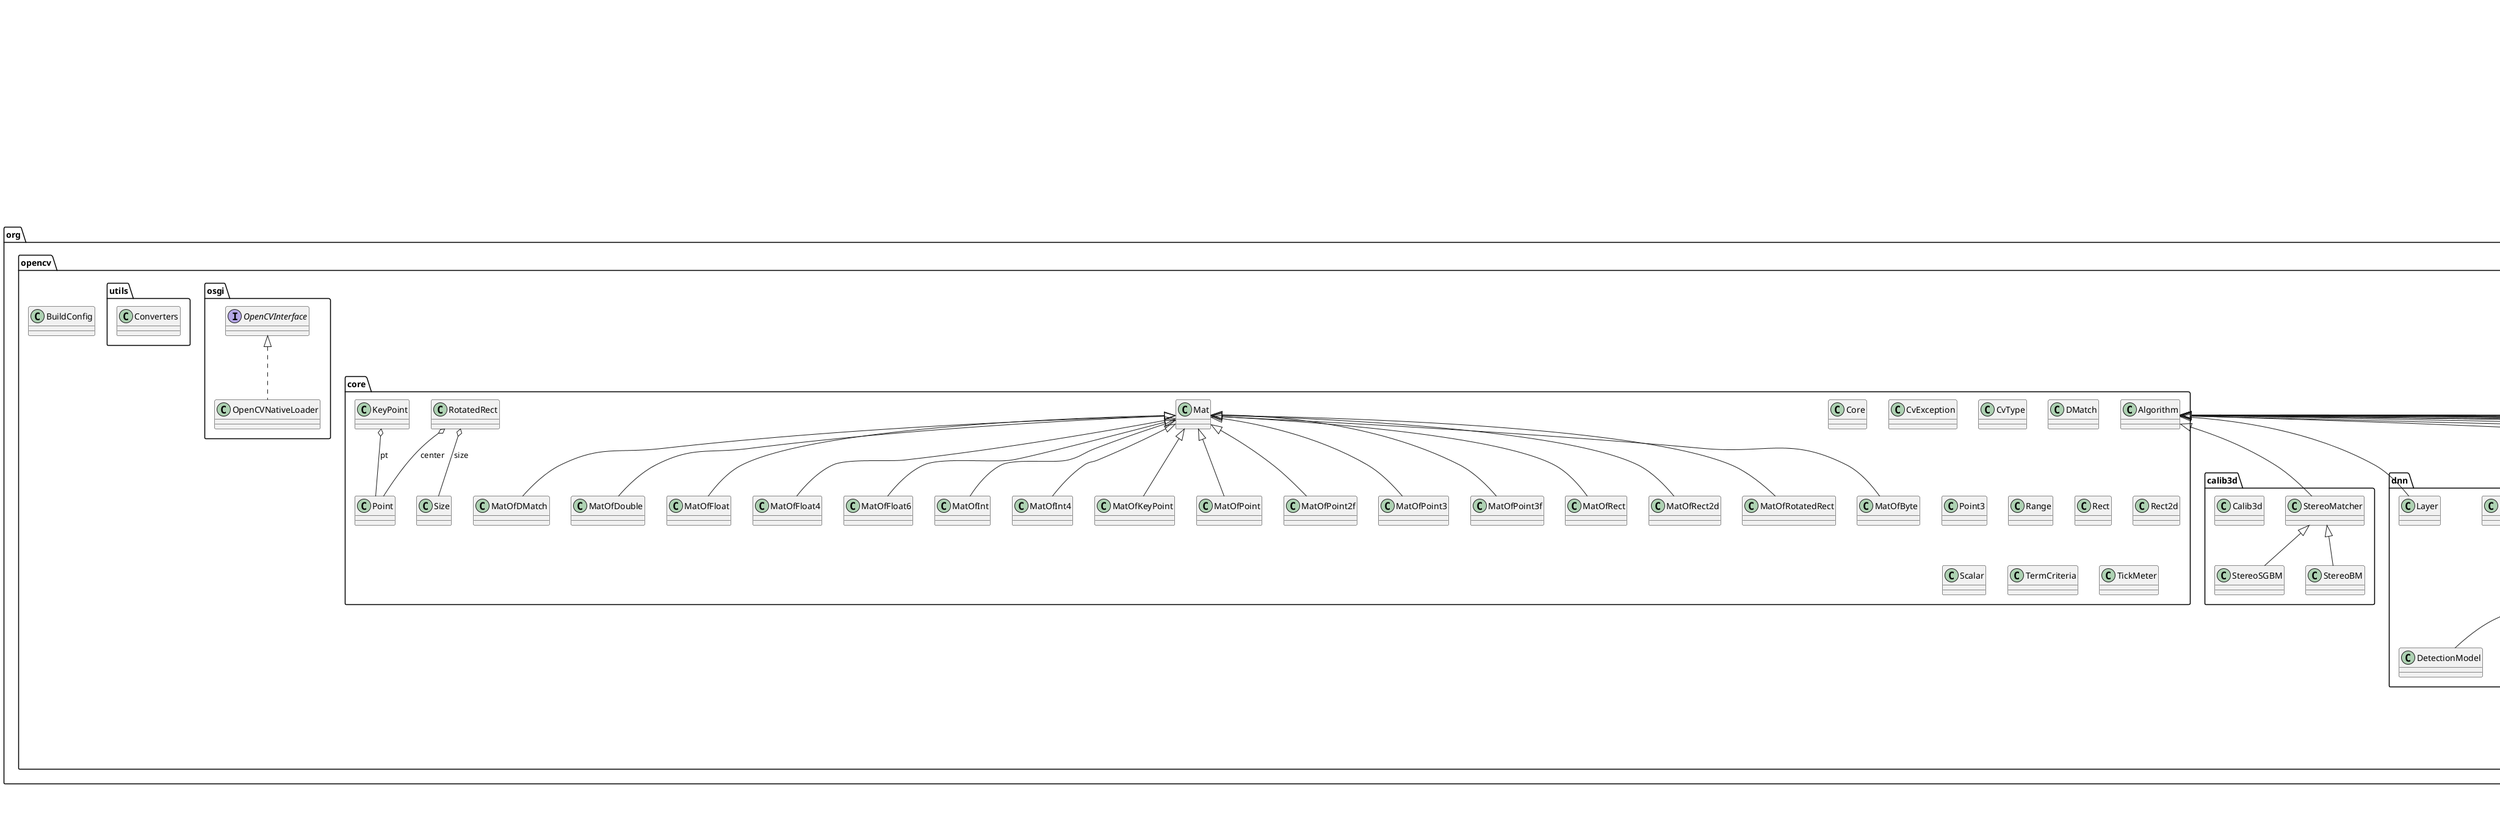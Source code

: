 @startuml

title __OPENCV's Class Diagram__\n

  namespace org.opencv {
    class org.opencv.BuildConfig {
    }
  }
  

  namespace org.opencv {
    namespace android {
      class org.opencv.android.AsyncServiceHelper {
      }
    }
  }
  

  namespace org.opencv {
    namespace android {
      abstract class org.opencv.android.BaseLoaderCallback {
      }
    }
  }
  

  namespace org.opencv {
    namespace android {
      class org.opencv.android.Camera2Renderer {
      }
    }
  }
  

  namespace org.opencv {
    namespace android {
      class org.opencv.android.CameraActivity {
      }
    }
  }
  

  namespace org.opencv {
    namespace android {
      abstract class org.opencv.android.CameraBridgeViewBase {
      }
    }
  }
  

  namespace org.opencv {
    namespace android {
      abstract class org.opencv.android.CameraGLRendererBase {
      }
    }
  }
  

  namespace org.opencv {
    namespace android {
      class org.opencv.android.CameraGLSurfaceView {
      }
    }
  }
  

  namespace org.opencv {
    namespace android {
      class org.opencv.android.CameraRenderer {
      }
    }
  }
  

  namespace org.opencv {
    namespace android {
      class org.opencv.android.FpsMeter {
      }
    }
  }
  

  namespace org.opencv {
    namespace android {
      interface org.opencv.android.InstallCallbackInterface {
      }
    }
  }
  

  namespace org.opencv {
    namespace android {
      class org.opencv.android.JavaCamera2View {
      }
    }
  }
  

  namespace org.opencv {
    namespace android {
      class org.opencv.android.JavaCameraView {
      }
    }
  }
  

  namespace org.opencv {
    namespace android {
      interface org.opencv.android.LoaderCallbackInterface {
      }
    }
  }
  

  namespace org.opencv {
    namespace android {
      class org.opencv.android.OpenCVLoader {
      }
    }
  }
  

  namespace org.opencv {
    namespace android {
      class org.opencv.android.StaticHelper {
      }
    }
  }
  

  namespace org.opencv {
    namespace android {
      class org.opencv.android.Utils {
      }
    }
  }
  

  namespace org.opencv {
    namespace calib3d {
      class org.opencv.calib3d.Calib3d {
      }
    }
  }
  

  namespace org.opencv {
    namespace calib3d {
      class org.opencv.calib3d.StereoBM {
      }
    }
  }
  

  namespace org.opencv {
    namespace calib3d {
      class org.opencv.calib3d.StereoMatcher {
      }
    }
  }
  

  namespace org.opencv {
    namespace calib3d {
      class org.opencv.calib3d.StereoSGBM {
      }
    }
  }
  

  namespace org.opencv {
    namespace core {
      class org.opencv.core.Algorithm {
      }
    }
  }
  

  namespace org.opencv {
    namespace core {
      class org.opencv.core.Core {
      }
    }
  }
  

  namespace org.opencv {
    namespace core {
      class org.opencv.core.CvException {
      }
    }
  }
  

  namespace org.opencv {
    namespace core {
      class org.opencv.core.CvType {
      }
    }
  }
  

  namespace org.opencv {
    namespace core {
      class org.opencv.core.DMatch {
      }
    }
  }
  

  namespace org.opencv {
    namespace core {
      class org.opencv.core.KeyPoint {
      }
    }
  }
  

  namespace org.opencv {
    namespace core {
      class org.opencv.core.Mat {
      }
    }
  }
  

  namespace org.opencv {
    namespace core {
      class org.opencv.core.MatOfByte {
      }
    }
  }
  

  namespace org.opencv {
    namespace core {
      class org.opencv.core.MatOfDMatch {
      }
    }
  }
  

  namespace org.opencv {
    namespace core {
      class org.opencv.core.MatOfDouble {
      }
    }
  }
  

  namespace org.opencv {
    namespace core {
      class org.opencv.core.MatOfFloat {
      }
    }
  }
  

  namespace org.opencv {
    namespace core {
      class org.opencv.core.MatOfFloat4 {
      }
    }
  }
  

  namespace org.opencv {
    namespace core {
      class org.opencv.core.MatOfFloat6 {
      }
    }
  }
  

  namespace org.opencv {
    namespace core {
      class org.opencv.core.MatOfInt {
      }
    }
  }
  

  namespace org.opencv {
    namespace core {
      class org.opencv.core.MatOfInt4 {
      }
    }
  }
  

  namespace org.opencv {
    namespace core {
      class org.opencv.core.MatOfKeyPoint {
      }
    }
  }
  

  namespace org.opencv {
    namespace core {
      class org.opencv.core.MatOfPoint {
      }
    }
  }
  

  namespace org.opencv {
    namespace core {
      class org.opencv.core.MatOfPoint2f {
      }
    }
  }
  

  namespace org.opencv {
    namespace core {
      class org.opencv.core.MatOfPoint3 {
      }
    }
  }
  

  namespace org.opencv {
    namespace core {
      class org.opencv.core.MatOfPoint3f {
      }
    }
  }
  

  namespace org.opencv {
    namespace core {
      class org.opencv.core.MatOfRect {
      }
    }
  }
  

  namespace org.opencv {
    namespace core {
      class org.opencv.core.MatOfRect2d {
      }
    }
  }
  

  namespace org.opencv {
    namespace core {
      class org.opencv.core.MatOfRotatedRect {
      }
    }
  }
  

  namespace org.opencv {
    namespace core {
      class org.opencv.core.Point {
      }
    }
  }
  

  namespace org.opencv {
    namespace core {
      class org.opencv.core.Point3 {
      }
    }
  }
  

  namespace org.opencv {
    namespace core {
      class org.opencv.core.Range {
      }
    }
  }
  

  namespace org.opencv {
    namespace core {
      class org.opencv.core.Rect {
      }
    }
  }
  

  namespace org.opencv {
    namespace core {
      class org.opencv.core.Rect2d {
      }
    }
  }
  

  namespace org.opencv {
    namespace core {
      class org.opencv.core.RotatedRect {
      }
    }
  }
  

  namespace org.opencv {
    namespace core {
      class org.opencv.core.Scalar {
      }
    }
  }
  

  namespace org.opencv {
    namespace core {
      class org.opencv.core.Size {
      }
    }
  }
  

  namespace org.opencv {
    namespace core {
      class org.opencv.core.TermCriteria {
      }
    }
  }
  

  namespace org.opencv {
    namespace core {
      class org.opencv.core.TickMeter {
      }
    }
  }
  

  namespace org.opencv {
    namespace dnn {
      class org.opencv.dnn.ClassificationModel {
      }
    }
  }
  

  namespace org.opencv {
    namespace dnn {
      class org.opencv.dnn.DetectionModel {
      }
    }
  }
  

  namespace org.opencv {
    namespace dnn {
      class org.opencv.dnn.DictValue {
      }
    }
  }
  

  namespace org.opencv {
    namespace dnn {
      class org.opencv.dnn.Dnn {
      }
    }
  }
  

  namespace org.opencv {
    namespace dnn {
      class org.opencv.dnn.KeypointsModel {
      }
    }
  }
  

  namespace org.opencv {
    namespace dnn {
      class org.opencv.dnn.Layer {
      }
    }
  }
  

  namespace org.opencv {
    namespace dnn {
      class org.opencv.dnn.Model {
      }
    }
  }
  

  namespace org.opencv {
    namespace dnn {
      class org.opencv.dnn.Net {
      }
    }
  }
  

  namespace org.opencv {
    namespace dnn {
      class org.opencv.dnn.SegmentationModel {
      }
    }
  }
  

  namespace org.opencv {
    namespace engine {
      interface org.opencv.engine.OpenCVEngineInterface {
      }
    }
  }
  

  namespace org.opencv {
    namespace features2d {
      class org.opencv.features2d.AKAZE {
      }
    }
  }
  

  namespace org.opencv {
    namespace features2d {
      class org.opencv.features2d.AgastFeatureDetector {
      }
    }
  }
  

  namespace org.opencv {
    namespace features2d {
      class org.opencv.features2d.BFMatcher {
      }
    }
  }
  

  namespace org.opencv {
    namespace features2d {
      class org.opencv.features2d.BOWImgDescriptorExtractor {
      }
    }
  }
  

  namespace org.opencv {
    namespace features2d {
      class org.opencv.features2d.BOWKMeansTrainer {
      }
    }
  }
  

  namespace org.opencv {
    namespace features2d {
      class org.opencv.features2d.BOWTrainer {
      }
    }
  }
  

  namespace org.opencv {
    namespace features2d {
      class org.opencv.features2d.BRISK {
      }
    }
  }
  

  namespace org.opencv {
    namespace features2d {
      class org.opencv.features2d.DescriptorMatcher {
      }
    }
  }
  

  namespace org.opencv {
    namespace features2d {
      class org.opencv.features2d.FastFeatureDetector {
      }
    }
  }
  

  namespace org.opencv {
    namespace features2d {
      class org.opencv.features2d.Feature2D {
      }
    }
  }
  

  namespace org.opencv {
    namespace features2d {
      class org.opencv.features2d.Features2d {
      }
    }
  }
  

  namespace org.opencv {
    namespace features2d {
      class org.opencv.features2d.FlannBasedMatcher {
      }
    }
  }
  

  namespace org.opencv {
    namespace features2d {
      class org.opencv.features2d.GFTTDetector {
      }
    }
  }
  

  namespace org.opencv {
    namespace features2d {
      class org.opencv.features2d.KAZE {
      }
    }
  }
  

  namespace org.opencv {
    namespace features2d {
      class org.opencv.features2d.MSER {
      }
    }
  }
  

  namespace org.opencv {
    namespace features2d {
      class org.opencv.features2d.ORB {
      }
    }
  }
  

  namespace org.opencv {
    namespace features2d {
      class org.opencv.features2d.Params {
      }
    }
  }
  

  namespace org.opencv {
    namespace features2d {
      class org.opencv.features2d.SimpleBlobDetector {
      }
    }
  }
  

  namespace org.opencv {
    namespace imgcodecs {
      class org.opencv.imgcodecs.Imgcodecs {
      }
    }
  }
  

  namespace org.opencv {
    namespace imgproc {
      class org.opencv.imgproc.CLAHE {
      }
    }
  }
  

  namespace org.opencv {
    namespace imgproc {
      class org.opencv.imgproc.GeneralizedHough {
      }
    }
  }
  

  namespace org.opencv {
    namespace imgproc {
      class org.opencv.imgproc.GeneralizedHoughBallard {
      }
    }
  }
  

  namespace org.opencv {
    namespace imgproc {
      class org.opencv.imgproc.GeneralizedHoughGuil {
      }
    }
  }
  

  namespace org.opencv {
    namespace imgproc {
      class org.opencv.imgproc.Imgproc {
      }
    }
  }
  

  namespace org.opencv {
    namespace imgproc {
      class org.opencv.imgproc.LineSegmentDetector {
      }
    }
  }
  

  namespace org.opencv {
    namespace imgproc {
      class org.opencv.imgproc.Moments {
      }
    }
  }
  

  namespace org.opencv {
    namespace imgproc {
      class org.opencv.imgproc.Subdiv2D {
      }
    }
  }
  

  namespace org.opencv {
    namespace ml {
      class org.opencv.ml.ANN_MLP {
      }
    }
  }
  

  namespace org.opencv {
    namespace ml {
      class org.opencv.ml.Boost {
      }
    }
  }
  

  namespace org.opencv {
    namespace ml {
      class org.opencv.ml.DTrees {
      }
    }
  }
  

  namespace org.opencv {
    namespace ml {
      class org.opencv.ml.EM {
      }
    }
  }
  

  namespace org.opencv {
    namespace ml {
      class org.opencv.ml.KNearest {
      }
    }
  }
  

  namespace org.opencv {
    namespace ml {
      class org.opencv.ml.LogisticRegression {
      }
    }
  }
  

  namespace org.opencv {
    namespace ml {
      class org.opencv.ml.Ml {
      }
    }
  }
  

  namespace org.opencv {
    namespace ml {
      class org.opencv.ml.NormalBayesClassifier {
      }
    }
  }
  

  namespace org.opencv {
    namespace ml {
      class org.opencv.ml.ParamGrid {
      }
    }
  }
  

  namespace org.opencv {
    namespace ml {
      class org.opencv.ml.RTrees {
      }
    }
  }
  

  namespace org.opencv {
    namespace ml {
      class org.opencv.ml.SVM {
      }
    }
  }
  

  namespace org.opencv {
    namespace ml {
      class org.opencv.ml.SVMSGD {
      }
    }
  }
  

  namespace org.opencv {
    namespace ml {
      class org.opencv.ml.StatModel {
      }
    }
  }
  

  namespace org.opencv {
    namespace ml {
      class org.opencv.ml.TrainData {
      }
    }
  }
  

  namespace org.opencv {
    namespace objdetect {
      class org.opencv.objdetect.BaseCascadeClassifier {
      }
    }
  }
  

  namespace org.opencv {
    namespace objdetect {
      class org.opencv.objdetect.CascadeClassifier {
      }
    }
  }
  

  namespace org.opencv {
    namespace objdetect {
      class org.opencv.objdetect.HOGDescriptor {
      }
    }
  }
  

  namespace org.opencv {
    namespace objdetect {
      class org.opencv.objdetect.Objdetect {
      }
    }
  }
  

  namespace org.opencv {
    namespace objdetect {
      class org.opencv.objdetect.QRCodeDetector {
      }
    }
  }
  

  namespace org.opencv {
    namespace osgi {
      interface org.opencv.osgi.OpenCVInterface {
      }
    }
  }
  

  namespace org.opencv {
    namespace osgi {
      class org.opencv.osgi.OpenCVNativeLoader {
      }
    }
  }
  

  namespace org.opencv {
    namespace photo {
      class org.opencv.photo.AlignExposures {
      }
    }
  }
  

  namespace org.opencv {
    namespace photo {
      class org.opencv.photo.AlignMTB {
      }
    }
  }
  

  namespace org.opencv {
    namespace photo {
      class org.opencv.photo.CalibrateCRF {
      }
    }
  }
  

  namespace org.opencv {
    namespace photo {
      class org.opencv.photo.CalibrateDebevec {
      }
    }
  }
  

  namespace org.opencv {
    namespace photo {
      class org.opencv.photo.CalibrateRobertson {
      }
    }
  }
  

  namespace org.opencv {
    namespace photo {
      class org.opencv.photo.MergeDebevec {
      }
    }
  }
  

  namespace org.opencv {
    namespace photo {
      class org.opencv.photo.MergeExposures {
      }
    }
  }
  

  namespace org.opencv {
    namespace photo {
      class org.opencv.photo.MergeMertens {
      }
    }
  }
  

  namespace org.opencv {
    namespace photo {
      class org.opencv.photo.MergeRobertson {
      }
    }
  }
  

  namespace org.opencv {
    namespace photo {
      class org.opencv.photo.Photo {
      }
    }
  }
  

  namespace org.opencv {
    namespace photo {
      class org.opencv.photo.Tonemap {
      }
    }
  }
  

  namespace org.opencv {
    namespace photo {
      class org.opencv.photo.TonemapDrago {
      }
    }
  }
  

  namespace org.opencv {
    namespace photo {
      class org.opencv.photo.TonemapMantiuk {
      }
    }
  }
  

  namespace org.opencv {
    namespace photo {
      class org.opencv.photo.TonemapReinhard {
      }
    }
  }
  

  namespace org.opencv {
    namespace utils {
      class org.opencv.utils.Converters {
      }
    }
  }
  

  namespace org.opencv {
    namespace video {
      class org.opencv.video.BackgroundSubtractor {
      }
    }
  }
  

  namespace org.opencv {
    namespace video {
      class org.opencv.video.BackgroundSubtractorKNN {
      }
    }
  }
  

  namespace org.opencv {
    namespace video {
      class org.opencv.video.BackgroundSubtractorMOG2 {
      }
    }
  }
  

  namespace org.opencv {
    namespace video {
      class org.opencv.video.DISOpticalFlow {
      }
    }
  }
  

  namespace org.opencv {
    namespace video {
      class org.opencv.video.DenseOpticalFlow {
      }
    }
  }
  

  namespace org.opencv {
    namespace video {
      class org.opencv.video.FarnebackOpticalFlow {
      }
    }
  }
  

  namespace org.opencv {
    namespace video {
      class org.opencv.video.KalmanFilter {
      }
    }
  }
  

  namespace org.opencv {
    namespace video {
      class org.opencv.video.SparseOpticalFlow {
      }
    }
  }
  

  namespace org.opencv {
    namespace video {
      class org.opencv.video.SparsePyrLKOpticalFlow {
      }
    }
  }
  

  namespace org.opencv {
    namespace video {
      class org.opencv.video.VariationalRefinement {
      }
    }
  }
  

  namespace org.opencv {
    namespace video {
      class org.opencv.video.Video {
      }
    }
  }
  

  namespace org.opencv {
    namespace video {
      namespace o {
        class org.opencv.videoio.VideoCapture {
        }
      }
    }
  }
  

  namespace org.opencv {
    namespace video {
      namespace o {
        class org.opencv.videoio.VideoWriter {
        }
      }
    }
  }
  

  namespace org.opencv {
    namespace video {
      namespace o {
        class org.opencv.videoio.Videoio {
        }
      }
    }
  }
  

  org.opencv.android.AsyncServiceHelper o-- org.opencv.engine.OpenCVEngineInterface : mEngineService
  org.opencv.android.AsyncServiceHelper o-- org.opencv.android.LoaderCallbackInterface : mUserAppCallback
  org.opencv.android.BaseLoaderCallback .up.|> org.opencv.android.LoaderCallbackInterface
  org.opencv.android.Camera2Renderer -up-|> org.opencv.android.CameraGLRendererBase
  org.opencv.android.CameraActivity -up-|> android.app.Activity
  org.opencv.android.CameraBridgeViewBase .up.|> android.view.SurfaceHolder.Callback
  org.opencv.android.CameraBridgeViewBase -up-|> android.view.SurfaceView
  org.opencv.android.CameraBridgeViewBase o-- org.opencv.android.FpsMeter : mFpsMeter
  org.opencv.android.CameraBridgeViewBase o-- org.opencv.android.CameraBridgeViewBase.CvCameraViewListener2 : mListener
  org.opencv.android.CameraGLRendererBase .up.|> android.graphics.SurfaceTexture.OnFrameAvailableListener
  org.opencv.android.CameraGLRendererBase .up.|> android.opengl.GLSurfaceView.Renderer
  org.opencv.android.CameraGLRendererBase o-- org.opencv.android.CameraGLSurfaceView : mView
  org.opencv.android.CameraGLSurfaceView -up-|> android.opengl.GLSurfaceView
  org.opencv.android.CameraGLSurfaceView o-- org.opencv.android.CameraGLRendererBase : mRenderer
  org.opencv.android.CameraGLSurfaceView o-- org.opencv.android.CameraGLSurfaceView.CameraTextureListener : mTexListener
  org.opencv.android.CameraRenderer -up-|> org.opencv.android.CameraGLRendererBase
  org.opencv.android.JavaCamera2View -up-|> org.opencv.android.CameraBridgeViewBase
  org.opencv.android.JavaCameraView .up.|> android.hardware.Camera.PreviewCallback
  org.opencv.android.JavaCameraView -up-|> org.opencv.android.CameraBridgeViewBase
  org.opencv.calib3d.StereoBM -up-|> org.opencv.calib3d.StereoMatcher
  org.opencv.calib3d.StereoMatcher -up-|> org.opencv.core.Algorithm
  org.opencv.calib3d.StereoSGBM -up-|> org.opencv.calib3d.StereoMatcher
  org.opencv.core.KeyPoint o-- org.opencv.core.Point : pt
  org.opencv.core.MatOfByte -up-|> org.opencv.core.Mat
  org.opencv.core.MatOfDMatch -up-|> org.opencv.core.Mat
  org.opencv.core.MatOfDouble -up-|> org.opencv.core.Mat
  org.opencv.core.MatOfFloat -up-|> org.opencv.core.Mat
  org.opencv.core.MatOfFloat4 -up-|> org.opencv.core.Mat
  org.opencv.core.MatOfFloat6 -up-|> org.opencv.core.Mat
  org.opencv.core.MatOfInt -up-|> org.opencv.core.Mat
  org.opencv.core.MatOfInt4 -up-|> org.opencv.core.Mat
  org.opencv.core.MatOfKeyPoint -up-|> org.opencv.core.Mat
  org.opencv.core.MatOfPoint -up-|> org.opencv.core.Mat
  org.opencv.core.MatOfPoint2f -up-|> org.opencv.core.Mat
  org.opencv.core.MatOfPoint3 -up-|> org.opencv.core.Mat
  org.opencv.core.MatOfPoint3f -up-|> org.opencv.core.Mat
  org.opencv.core.MatOfRect -up-|> org.opencv.core.Mat
  org.opencv.core.MatOfRect2d -up-|> org.opencv.core.Mat
  org.opencv.core.MatOfRotatedRect -up-|> org.opencv.core.Mat
  org.opencv.core.RotatedRect o-- org.opencv.core.Point : center
  org.opencv.core.RotatedRect o-- org.opencv.core.Size : size
  org.opencv.dnn.ClassificationModel -up-|> org.opencv.dnn.Model
  org.opencv.dnn.DetectionModel -up-|> org.opencv.dnn.Model
  org.opencv.dnn.KeypointsModel -up-|> org.opencv.dnn.Model
  org.opencv.dnn.Layer -up-|> org.opencv.core.Algorithm
  org.opencv.dnn.Model -up-|> org.opencv.dnn.Net
  org.opencv.dnn.SegmentationModel -up-|> org.opencv.dnn.Model
  org.opencv.features2d.AKAZE -up-|> org.opencv.features2d.Feature2D
  org.opencv.features2d.AgastFeatureDetector -up-|> org.opencv.features2d.Feature2D
  org.opencv.features2d.BFMatcher -up-|> org.opencv.features2d.DescriptorMatcher
  org.opencv.features2d.BOWKMeansTrainer -up-|> org.opencv.features2d.BOWTrainer
  org.opencv.features2d.BRISK -up-|> org.opencv.features2d.Feature2D
  org.opencv.features2d.DescriptorMatcher -up-|> org.opencv.core.Algorithm
  org.opencv.features2d.FastFeatureDetector -up-|> org.opencv.features2d.Feature2D
  org.opencv.features2d.Feature2D -up-|> org.opencv.core.Algorithm
  org.opencv.features2d.FlannBasedMatcher -up-|> org.opencv.features2d.DescriptorMatcher
  org.opencv.features2d.GFTTDetector -up-|> org.opencv.features2d.Feature2D
  org.opencv.features2d.KAZE -up-|> org.opencv.features2d.Feature2D
  org.opencv.features2d.MSER -up-|> org.opencv.features2d.Feature2D
  org.opencv.features2d.ORB -up-|> org.opencv.features2d.Feature2D
  org.opencv.features2d.SimpleBlobDetector -up-|> org.opencv.features2d.Feature2D
  org.opencv.imgproc.CLAHE -up-|> org.opencv.core.Algorithm
  org.opencv.imgproc.GeneralizedHough -up-|> org.opencv.core.Algorithm
  org.opencv.imgproc.GeneralizedHoughBallard -up-|> org.opencv.imgproc.GeneralizedHough
  org.opencv.imgproc.GeneralizedHoughGuil -up-|> org.opencv.imgproc.GeneralizedHough
  org.opencv.imgproc.LineSegmentDetector -up-|> org.opencv.core.Algorithm
  org.opencv.ml.ANN_MLP -up-|> org.opencv.ml.StatModel
  org.opencv.ml.Boost -up-|> org.opencv.ml.DTrees
  org.opencv.ml.DTrees -up-|> org.opencv.ml.StatModel
  org.opencv.ml.EM -up-|> org.opencv.ml.StatModel
  org.opencv.ml.KNearest -up-|> org.opencv.ml.StatModel
  org.opencv.ml.LogisticRegression -up-|> org.opencv.ml.StatModel
  org.opencv.ml.NormalBayesClassifier -up-|> org.opencv.ml.StatModel
  org.opencv.ml.RTrees -up-|> org.opencv.ml.DTrees
  org.opencv.ml.SVM -up-|> org.opencv.ml.StatModel
  org.opencv.ml.SVMSGD -up-|> org.opencv.ml.StatModel
  org.opencv.ml.StatModel -up-|> org.opencv.core.Algorithm
  org.opencv.objdetect.BaseCascadeClassifier -up-|> org.opencv.core.Algorithm
  org.opencv.osgi.OpenCVNativeLoader .up.|> org.opencv.osgi.OpenCVInterface
  org.opencv.photo.AlignExposures -up-|> org.opencv.core.Algorithm
  org.opencv.photo.AlignMTB -up-|> org.opencv.photo.AlignExposures
  org.opencv.photo.CalibrateCRF -up-|> org.opencv.core.Algorithm
  org.opencv.photo.CalibrateDebevec -up-|> org.opencv.photo.CalibrateCRF
  org.opencv.photo.CalibrateRobertson -up-|> org.opencv.photo.CalibrateCRF
  org.opencv.photo.MergeDebevec -up-|> org.opencv.photo.MergeExposures
  org.opencv.photo.MergeExposures -up-|> org.opencv.core.Algorithm
  org.opencv.photo.MergeMertens -up-|> org.opencv.photo.MergeExposures
  org.opencv.photo.MergeRobertson -up-|> org.opencv.photo.MergeExposures
  org.opencv.photo.Tonemap -up-|> org.opencv.core.Algorithm
  org.opencv.photo.TonemapDrago -up-|> org.opencv.photo.Tonemap
  org.opencv.photo.TonemapMantiuk -up-|> org.opencv.photo.Tonemap
  org.opencv.photo.TonemapReinhard -up-|> org.opencv.photo.Tonemap
  org.opencv.video.BackgroundSubtractor -up-|> org.opencv.core.Algorithm
  org.opencv.video.BackgroundSubtractorKNN -up-|> org.opencv.video.BackgroundSubtractor
  org.opencv.video.BackgroundSubtractorMOG2 -up-|> org.opencv.video.BackgroundSubtractor
  org.opencv.video.DISOpticalFlow -up-|> org.opencv.video.DenseOpticalFlow
  org.opencv.video.DenseOpticalFlow -up-|> org.opencv.core.Algorithm
  org.opencv.video.FarnebackOpticalFlow -up-|> org.opencv.video.DenseOpticalFlow
  org.opencv.video.SparseOpticalFlow -up-|> org.opencv.core.Algorithm
  org.opencv.video.SparsePyrLKOpticalFlow -up-|> org.opencv.video.SparseOpticalFlow
  org.opencv.video.VariationalRefinement -up-|> org.opencv.video.DenseOpticalFlow


right footer


PlantUML diagram generated by SketchIt! (https://bitbucket.org/pmesmeur/sketch.it)
For more information about this tool, please contact philippe.mesmeur@gmail.com
endfooter

@enduml
